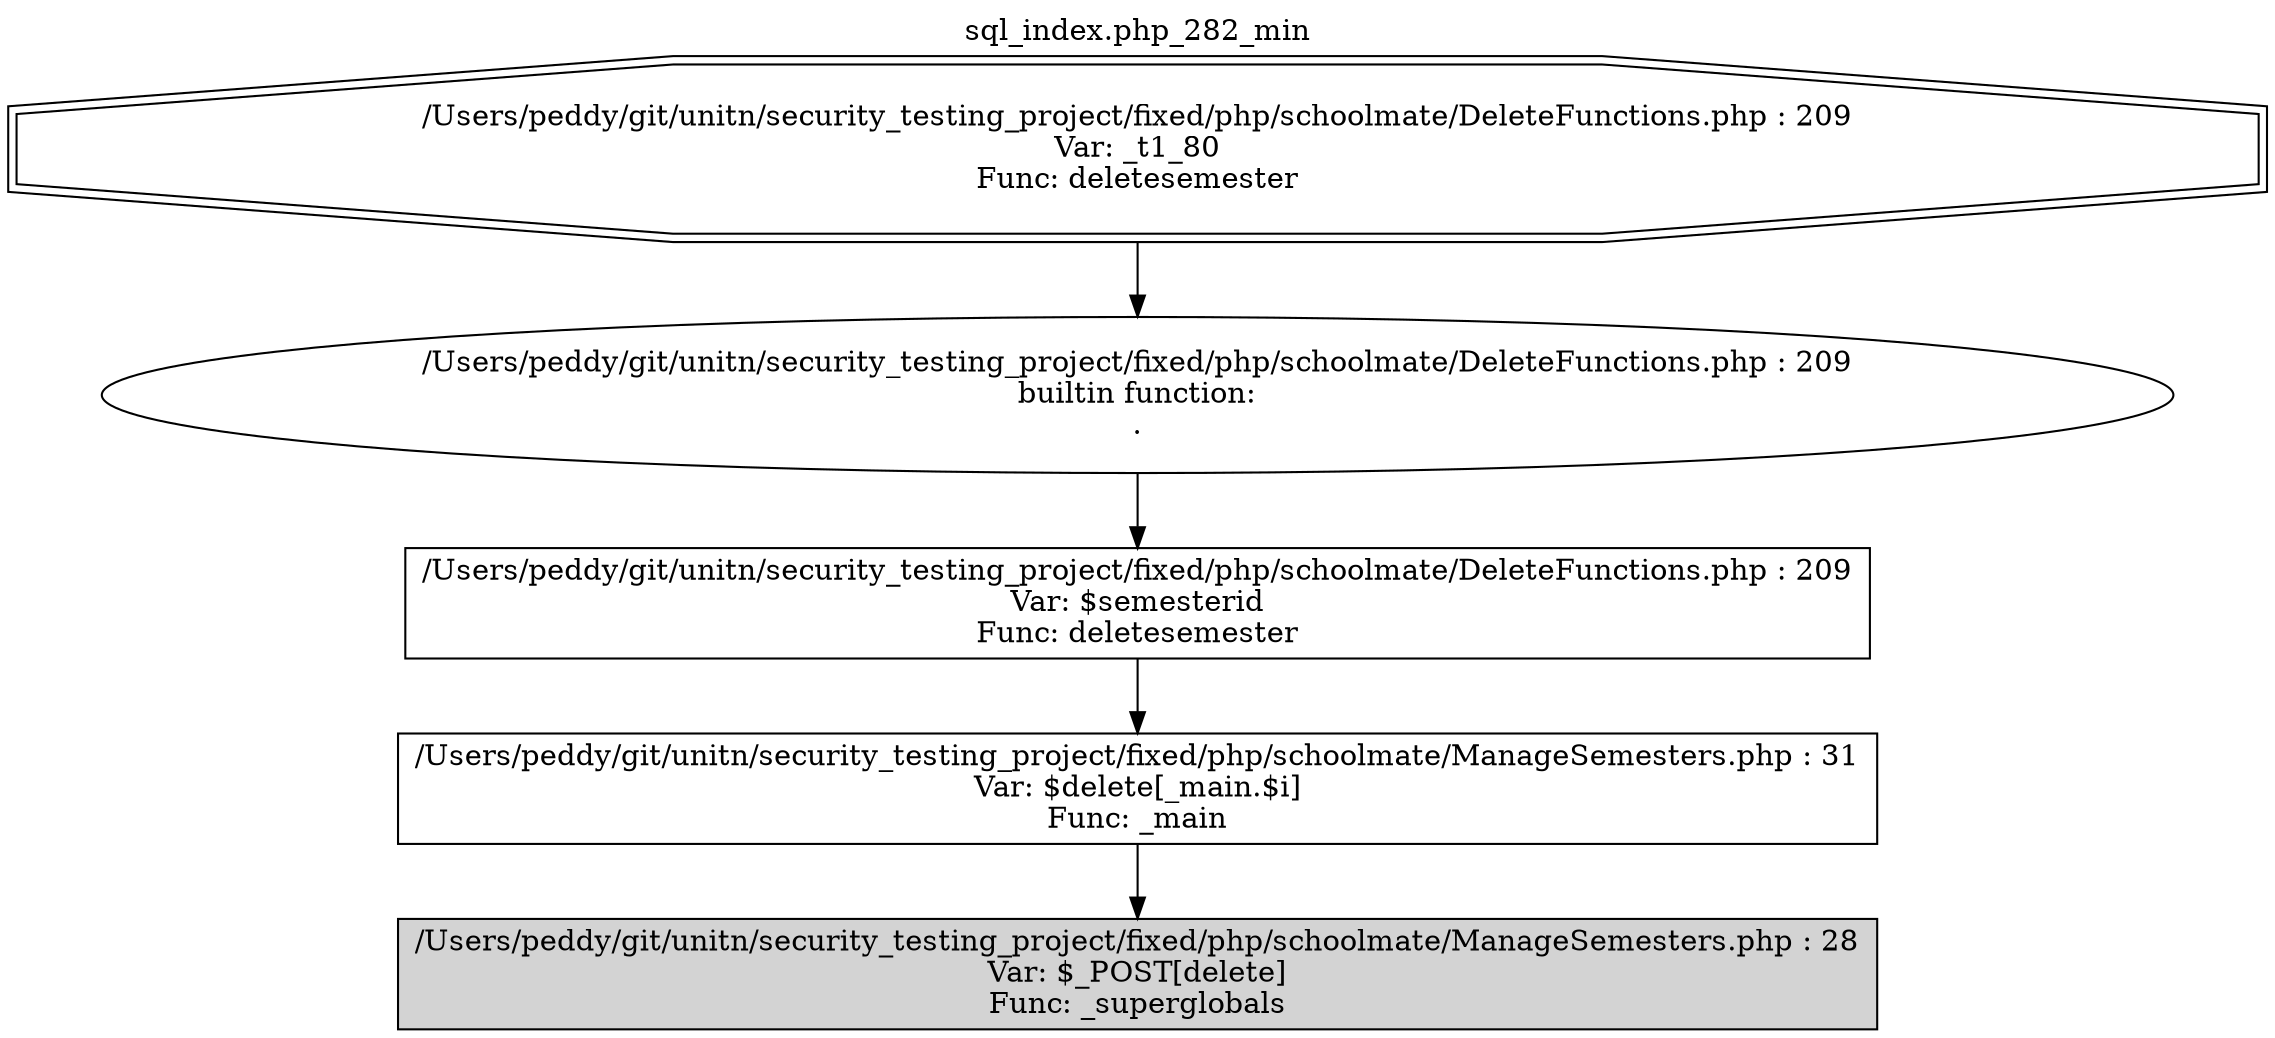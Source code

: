 digraph cfg {
  label="sql_index.php_282_min";
  labelloc=t;
  n1 [shape=doubleoctagon, label="/Users/peddy/git/unitn/security_testing_project/fixed/php/schoolmate/DeleteFunctions.php : 209\nVar: _t1_80\nFunc: deletesemester\n"];
  n2 [shape=ellipse, label="/Users/peddy/git/unitn/security_testing_project/fixed/php/schoolmate/DeleteFunctions.php : 209\nbuiltin function:\n.\n"];
  n3 [shape=box, label="/Users/peddy/git/unitn/security_testing_project/fixed/php/schoolmate/DeleteFunctions.php : 209\nVar: $semesterid\nFunc: deletesemester\n"];
  n4 [shape=box, label="/Users/peddy/git/unitn/security_testing_project/fixed/php/schoolmate/ManageSemesters.php : 31\nVar: $delete[_main.$i]\nFunc: _main\n"];
  n5 [shape=box, label="/Users/peddy/git/unitn/security_testing_project/fixed/php/schoolmate/ManageSemesters.php : 28\nVar: $_POST[delete]\nFunc: _superglobals\n",style=filled];
  n1 -> n2;
  n2 -> n3;
  n3 -> n4;
  n4 -> n5;
}
